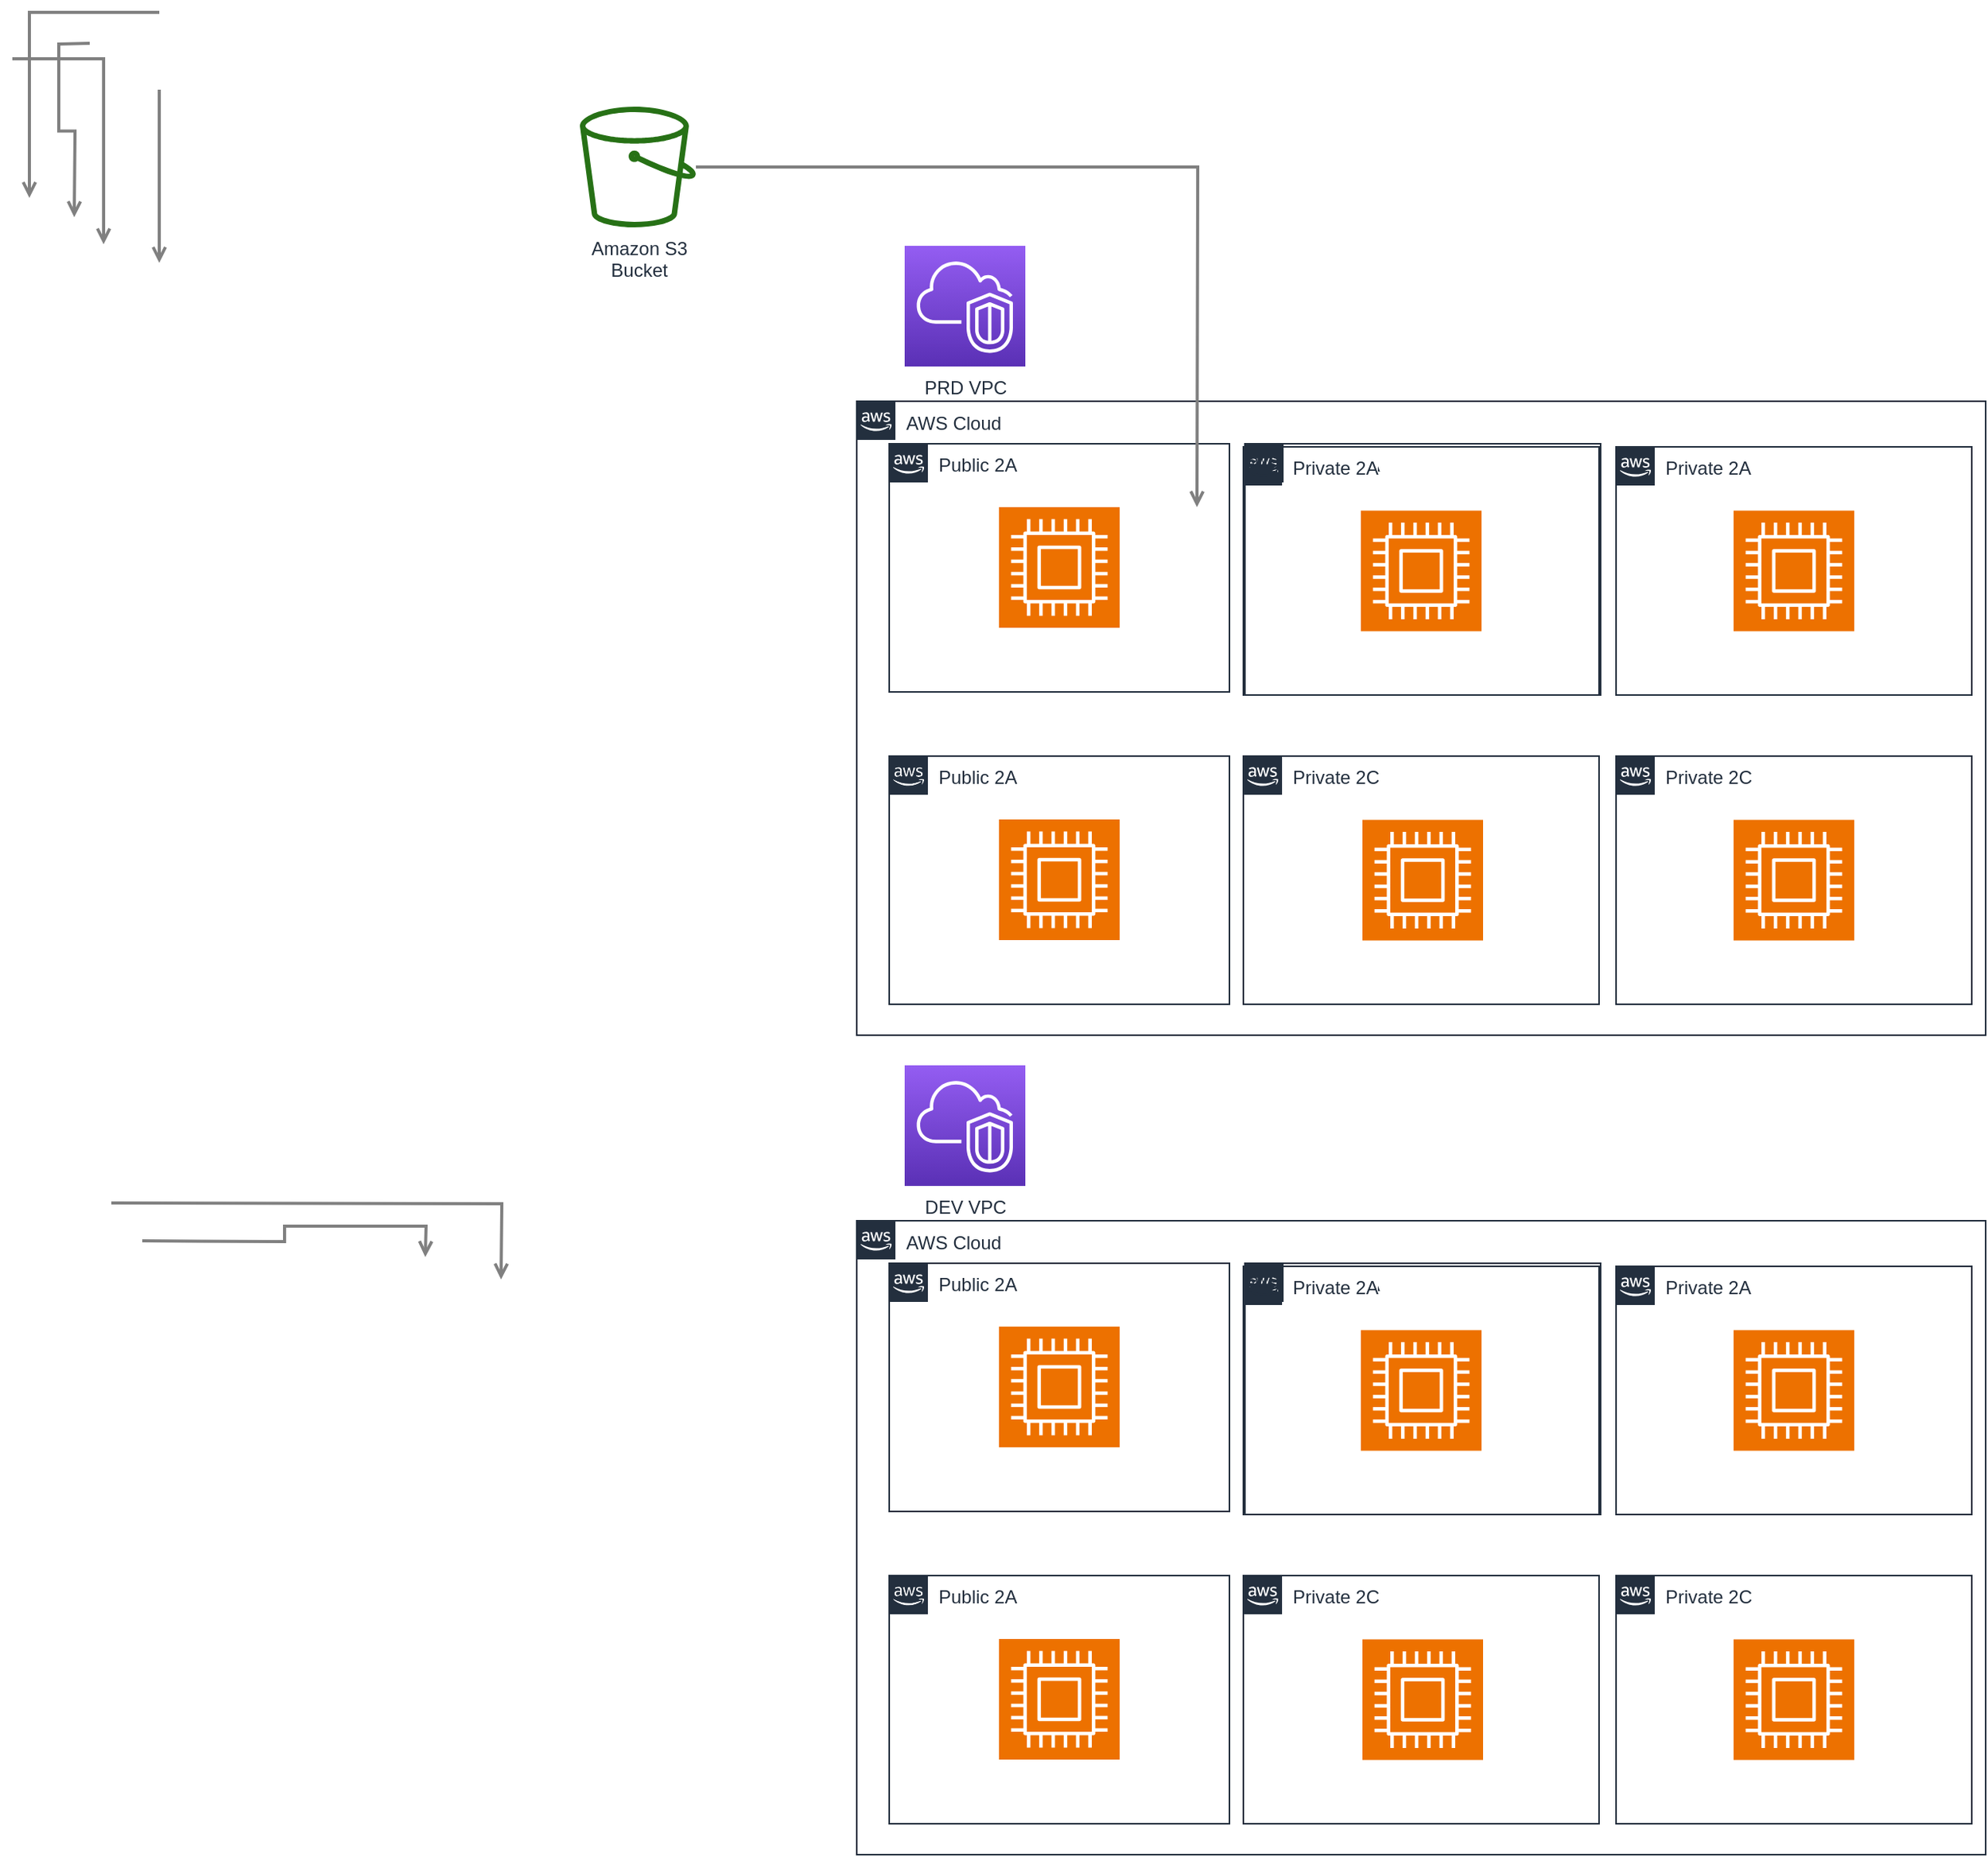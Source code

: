 <mxfile version="24.8.6">
  <diagram id="Ht1M8jgEwFfnCIfOTk4-" name="Page-1">
    <mxGraphModel dx="898" dy="2944" grid="1" gridSize="10" guides="1" tooltips="1" connect="1" arrows="1" fold="1" page="1" pageScale="1" pageWidth="1169" pageHeight="827" math="0" shadow="0">
      <root>
        <mxCell id="0" />
        <mxCell id="1" parent="0" />
        <mxCell id="UEzPUAAOIrF-is8g5C7q-175" value="AWS Cloud" style="points=[[0,0],[0.25,0],[0.5,0],[0.75,0],[1,0],[1,0.25],[1,0.5],[1,0.75],[1,1],[0.75,1],[0.5,1],[0.25,1],[0,1],[0,0.75],[0,0.5],[0,0.25]];outlineConnect=0;gradientColor=none;html=1;whiteSpace=wrap;fontSize=12;fontStyle=0;shape=mxgraph.aws4.group;grIcon=mxgraph.aws4.group_aws_cloud_alt;strokeColor=#232F3E;fillColor=none;verticalAlign=top;align=left;spacingLeft=30;fontColor=#232F3E;dashed=0;labelBackgroundColor=#ffffff;container=1;pointerEvents=0;collapsible=0;recursiveResize=0;" parent="1" vertex="1">
          <mxGeometry x="586" y="-1357.5" width="730" height="410" as="geometry" />
        </mxCell>
        <mxCell id="UEzPUAAOIrF-is8g5C7q-176" value="Public 2A" style="points=[[0,0],[0.25,0],[0.5,0],[0.75,0],[1,0],[1,0.25],[1,0.5],[1,0.75],[1,1],[0.75,1],[0.5,1],[0.25,1],[0,1],[0,0.75],[0,0.5],[0,0.25]];outlineConnect=0;gradientColor=none;html=1;whiteSpace=wrap;fontSize=12;fontStyle=0;shape=mxgraph.aws4.group;grIcon=mxgraph.aws4.group_aws_cloud_alt;strokeColor=#232F3E;fillColor=none;verticalAlign=top;align=left;spacingLeft=30;fontColor=#232F3E;dashed=0;labelBackgroundColor=#ffffff;container=1;pointerEvents=0;collapsible=0;recursiveResize=0;" parent="UEzPUAAOIrF-is8g5C7q-175" vertex="1">
          <mxGeometry x="21" y="27.5" width="220" height="160.5" as="geometry" />
        </mxCell>
        <mxCell id="sxGFlXzZ9FwV0MmhRmrx-39" value="" style="sketch=0;points=[[0,0,0],[0.25,0,0],[0.5,0,0],[0.75,0,0],[1,0,0],[0,1,0],[0.25,1,0],[0.5,1,0],[0.75,1,0],[1,1,0],[0,0.25,0],[0,0.5,0],[0,0.75,0],[1,0.25,0],[1,0.5,0],[1,0.75,0]];outlineConnect=0;fontColor=#232F3E;fillColor=#ED7100;strokeColor=#ffffff;dashed=0;verticalLabelPosition=bottom;verticalAlign=top;align=center;html=1;fontSize=12;fontStyle=0;aspect=fixed;shape=mxgraph.aws4.resourceIcon;resIcon=mxgraph.aws4.compute;" parent="UEzPUAAOIrF-is8g5C7q-176" vertex="1">
          <mxGeometry x="71" y="41" width="78" height="78" as="geometry" />
        </mxCell>
        <mxCell id="sxGFlXzZ9FwV0MmhRmrx-33" style="edgeStyle=orthogonalEdgeStyle;rounded=0;orthogonalLoop=1;jettySize=auto;html=1;exitX=0.5;exitY=1;exitDx=0;exitDy=0;" parent="UEzPUAAOIrF-is8g5C7q-175" source="UEzPUAAOIrF-is8g5C7q-176" target="UEzPUAAOIrF-is8g5C7q-176" edge="1">
          <mxGeometry relative="1" as="geometry" />
        </mxCell>
        <mxCell id="sxGFlXzZ9FwV0MmhRmrx-34" value="Public 2C" style="points=[[0,0],[0.25,0],[0.5,0],[0.75,0],[1,0],[1,0.25],[1,0.5],[1,0.75],[1,1],[0.75,1],[0.5,1],[0.25,1],[0,1],[0,0.75],[0,0.5],[0,0.25]];outlineConnect=0;gradientColor=none;html=1;whiteSpace=wrap;fontSize=12;fontStyle=0;shape=mxgraph.aws4.group;grIcon=mxgraph.aws4.group_aws_cloud_alt;strokeColor=#232F3E;fillColor=none;verticalAlign=top;align=left;spacingLeft=30;fontColor=#232F3E;dashed=0;labelBackgroundColor=#ffffff;container=1;pointerEvents=0;collapsible=0;recursiveResize=0;" parent="UEzPUAAOIrF-is8g5C7q-175" vertex="1">
          <mxGeometry x="21" y="229.5" width="220" height="160.5" as="geometry" />
        </mxCell>
        <mxCell id="sxGFlXzZ9FwV0MmhRmrx-40" value="Public 2A" style="points=[[0,0],[0.25,0],[0.5,0],[0.75,0],[1,0],[1,0.25],[1,0.5],[1,0.75],[1,1],[0.75,1],[0.5,1],[0.25,1],[0,1],[0,0.75],[0,0.5],[0,0.25]];outlineConnect=0;gradientColor=none;html=1;whiteSpace=wrap;fontSize=12;fontStyle=0;shape=mxgraph.aws4.group;grIcon=mxgraph.aws4.group_aws_cloud_alt;strokeColor=#232F3E;fillColor=none;verticalAlign=top;align=left;spacingLeft=30;fontColor=#232F3E;dashed=0;labelBackgroundColor=#ffffff;container=1;pointerEvents=0;collapsible=0;recursiveResize=0;" parent="sxGFlXzZ9FwV0MmhRmrx-34" vertex="1">
          <mxGeometry width="220" height="160.5" as="geometry" />
        </mxCell>
        <mxCell id="sxGFlXzZ9FwV0MmhRmrx-41" value="" style="sketch=0;points=[[0,0,0],[0.25,0,0],[0.5,0,0],[0.75,0,0],[1,0,0],[0,1,0],[0.25,1,0],[0.5,1,0],[0.75,1,0],[1,1,0],[0,0.25,0],[0,0.5,0],[0,0.75,0],[1,0.25,0],[1,0.5,0],[1,0.75,0]];outlineConnect=0;fontColor=#232F3E;fillColor=#ED7100;strokeColor=#ffffff;dashed=0;verticalLabelPosition=bottom;verticalAlign=top;align=center;html=1;fontSize=12;fontStyle=0;aspect=fixed;shape=mxgraph.aws4.resourceIcon;resIcon=mxgraph.aws4.compute;" parent="sxGFlXzZ9FwV0MmhRmrx-40" vertex="1">
          <mxGeometry x="71" y="41" width="78" height="78" as="geometry" />
        </mxCell>
        <mxCell id="UEzPUAAOIrF-is8g5C7q-185" value="Private 2A" style="points=[[0,0],[0.25,0],[0.5,0],[0.75,0],[1,0],[1,0.25],[1,0.5],[1,0.75],[1,1],[0.75,1],[0.5,1],[0.25,1],[0,1],[0,0.75],[0,0.5],[0,0.25]];outlineConnect=0;gradientColor=none;html=1;whiteSpace=wrap;fontSize=12;fontStyle=0;shape=mxgraph.aws4.group;grIcon=mxgraph.aws4.group_aws_cloud_alt;strokeColor=#232F3E;fillColor=none;verticalAlign=top;align=left;spacingLeft=30;fontColor=#232F3E;dashed=0;labelBackgroundColor=#ffffff;container=1;pointerEvents=0;collapsible=0;recursiveResize=0;" parent="UEzPUAAOIrF-is8g5C7q-175" vertex="1">
          <mxGeometry x="251" y="27.5" width="230" height="162.5" as="geometry" />
        </mxCell>
        <mxCell id="sxGFlXzZ9FwV0MmhRmrx-45" value="Private 2A" style="points=[[0,0],[0.25,0],[0.5,0],[0.75,0],[1,0],[1,0.25],[1,0.5],[1,0.75],[1,1],[0.75,1],[0.5,1],[0.25,1],[0,1],[0,0.75],[0,0.5],[0,0.25]];outlineConnect=0;gradientColor=none;html=1;whiteSpace=wrap;fontSize=12;fontStyle=0;shape=mxgraph.aws4.group;grIcon=mxgraph.aws4.group_aws_cloud_alt;strokeColor=#232F3E;fillColor=none;verticalAlign=top;align=left;spacingLeft=30;fontColor=#232F3E;dashed=0;labelBackgroundColor=#ffffff;container=1;pointerEvents=0;collapsible=0;recursiveResize=0;" parent="UEzPUAAOIrF-is8g5C7q-185" vertex="1">
          <mxGeometry x="-1" y="2" width="230" height="160.5" as="geometry" />
        </mxCell>
        <mxCell id="sxGFlXzZ9FwV0MmhRmrx-46" value="" style="sketch=0;points=[[0,0,0],[0.25,0,0],[0.5,0,0],[0.75,0,0],[1,0,0],[0,1,0],[0.25,1,0],[0.5,1,0],[0.75,1,0],[1,1,0],[0,0.25,0],[0,0.5,0],[0,0.75,0],[1,0.25,0],[1,0.5,0],[1,0.75,0]];outlineConnect=0;fontColor=#232F3E;fillColor=#ED7100;strokeColor=#ffffff;dashed=0;verticalLabelPosition=bottom;verticalAlign=top;align=center;html=1;fontSize=12;fontStyle=0;aspect=fixed;shape=mxgraph.aws4.resourceIcon;resIcon=mxgraph.aws4.compute;" parent="sxGFlXzZ9FwV0MmhRmrx-45" vertex="1">
          <mxGeometry x="76" y="41.25" width="78" height="78" as="geometry" />
        </mxCell>
        <mxCell id="sxGFlXzZ9FwV0MmhRmrx-35" value="Private 2C" style="points=[[0,0],[0.25,0],[0.5,0],[0.75,0],[1,0],[1,0.25],[1,0.5],[1,0.75],[1,1],[0.75,1],[0.5,1],[0.25,1],[0,1],[0,0.75],[0,0.5],[0,0.25]];outlineConnect=0;gradientColor=none;html=1;whiteSpace=wrap;fontSize=12;fontStyle=0;shape=mxgraph.aws4.group;grIcon=mxgraph.aws4.group_aws_cloud_alt;strokeColor=#232F3E;fillColor=none;verticalAlign=top;align=left;spacingLeft=30;fontColor=#232F3E;dashed=0;labelBackgroundColor=#ffffff;container=1;pointerEvents=0;collapsible=0;recursiveResize=0;" parent="UEzPUAAOIrF-is8g5C7q-175" vertex="1">
          <mxGeometry x="250" y="229.5" width="230" height="160.5" as="geometry" />
        </mxCell>
        <mxCell id="sxGFlXzZ9FwV0MmhRmrx-42" value="" style="sketch=0;points=[[0,0,0],[0.25,0,0],[0.5,0,0],[0.75,0,0],[1,0,0],[0,1,0],[0.25,1,0],[0.5,1,0],[0.75,1,0],[1,1,0],[0,0.25,0],[0,0.5,0],[0,0.75,0],[1,0.25,0],[1,0.5,0],[1,0.75,0]];outlineConnect=0;fontColor=#232F3E;fillColor=#ED7100;strokeColor=#ffffff;dashed=0;verticalLabelPosition=bottom;verticalAlign=top;align=center;html=1;fontSize=12;fontStyle=0;aspect=fixed;shape=mxgraph.aws4.resourceIcon;resIcon=mxgraph.aws4.compute;" parent="sxGFlXzZ9FwV0MmhRmrx-35" vertex="1">
          <mxGeometry x="77" y="41.25" width="78" height="78" as="geometry" />
        </mxCell>
        <mxCell id="sxGFlXzZ9FwV0MmhRmrx-37" value="Private 2C" style="points=[[0,0],[0.25,0],[0.5,0],[0.75,0],[1,0],[1,0.25],[1,0.5],[1,0.75],[1,1],[0.75,1],[0.5,1],[0.25,1],[0,1],[0,0.75],[0,0.5],[0,0.25]];outlineConnect=0;gradientColor=none;html=1;whiteSpace=wrap;fontSize=12;fontStyle=0;shape=mxgraph.aws4.group;grIcon=mxgraph.aws4.group_aws_cloud_alt;strokeColor=#232F3E;fillColor=none;verticalAlign=top;align=left;spacingLeft=30;fontColor=#232F3E;dashed=0;labelBackgroundColor=#ffffff;container=1;pointerEvents=0;collapsible=0;recursiveResize=0;" parent="UEzPUAAOIrF-is8g5C7q-175" vertex="1">
          <mxGeometry x="491" y="229.5" width="230" height="160.5" as="geometry" />
        </mxCell>
        <mxCell id="sxGFlXzZ9FwV0MmhRmrx-43" value="" style="sketch=0;points=[[0,0,0],[0.25,0,0],[0.5,0,0],[0.75,0,0],[1,0,0],[0,1,0],[0.25,1,0],[0.5,1,0],[0.75,1,0],[1,1,0],[0,0.25,0],[0,0.5,0],[0,0.75,0],[1,0.25,0],[1,0.5,0],[1,0.75,0]];outlineConnect=0;fontColor=#232F3E;fillColor=#ED7100;strokeColor=#ffffff;dashed=0;verticalLabelPosition=bottom;verticalAlign=top;align=center;html=1;fontSize=12;fontStyle=0;aspect=fixed;shape=mxgraph.aws4.resourceIcon;resIcon=mxgraph.aws4.compute;" parent="sxGFlXzZ9FwV0MmhRmrx-37" vertex="1">
          <mxGeometry x="76" y="41.25" width="78" height="78" as="geometry" />
        </mxCell>
        <mxCell id="UEzPUAAOIrF-is8g5C7q-186" value="Private 2A" style="points=[[0,0],[0.25,0],[0.5,0],[0.75,0],[1,0],[1,0.25],[1,0.5],[1,0.75],[1,1],[0.75,1],[0.5,1],[0.25,1],[0,1],[0,0.75],[0,0.5],[0,0.25]];outlineConnect=0;gradientColor=none;html=1;whiteSpace=wrap;fontSize=12;fontStyle=0;shape=mxgraph.aws4.group;grIcon=mxgraph.aws4.group_aws_cloud_alt;strokeColor=#232F3E;fillColor=none;verticalAlign=top;align=left;spacingLeft=30;fontColor=#232F3E;dashed=0;labelBackgroundColor=#ffffff;container=1;pointerEvents=0;collapsible=0;recursiveResize=0;" parent="UEzPUAAOIrF-is8g5C7q-175" vertex="1">
          <mxGeometry x="491" y="29.5" width="230" height="160.5" as="geometry" />
        </mxCell>
        <mxCell id="sxGFlXzZ9FwV0MmhRmrx-44" value="" style="sketch=0;points=[[0,0,0],[0.25,0,0],[0.5,0,0],[0.75,0,0],[1,0,0],[0,1,0],[0.25,1,0],[0.5,1,0],[0.75,1,0],[1,1,0],[0,0.25,0],[0,0.5,0],[0,0.75,0],[1,0.25,0],[1,0.5,0],[1,0.75,0]];outlineConnect=0;fontColor=#232F3E;fillColor=#ED7100;strokeColor=#ffffff;dashed=0;verticalLabelPosition=bottom;verticalAlign=top;align=center;html=1;fontSize=12;fontStyle=0;aspect=fixed;shape=mxgraph.aws4.resourceIcon;resIcon=mxgraph.aws4.compute;" parent="UEzPUAAOIrF-is8g5C7q-186" vertex="1">
          <mxGeometry x="76" y="41.25" width="78" height="78" as="geometry" />
        </mxCell>
        <mxCell id="sxGFlXzZ9FwV0MmhRmrx-36" style="edgeStyle=orthogonalEdgeStyle;rounded=0;orthogonalLoop=1;jettySize=auto;html=1;exitX=0.5;exitY=1;exitDx=0;exitDy=0;" parent="UEzPUAAOIrF-is8g5C7q-175" source="UEzPUAAOIrF-is8g5C7q-186" target="UEzPUAAOIrF-is8g5C7q-186" edge="1">
          <mxGeometry relative="1" as="geometry" />
        </mxCell>
        <mxCell id="UEzPUAAOIrF-is8g5C7q-195" style="edgeStyle=orthogonalEdgeStyle;rounded=0;orthogonalLoop=1;jettySize=auto;html=1;startArrow=none;startFill=0;endArrow=open;endFill=0;strokeColor=#808080;strokeWidth=2;" parent="1" source="UEzPUAAOIrF-is8g5C7q-177" edge="1">
          <mxGeometry relative="1" as="geometry">
            <mxPoint x="806" y="-1289" as="targetPoint" />
          </mxGeometry>
        </mxCell>
        <mxCell id="UEzPUAAOIrF-is8g5C7q-196" style="edgeStyle=orthogonalEdgeStyle;rounded=0;orthogonalLoop=1;jettySize=auto;html=1;startArrow=none;startFill=0;endArrow=open;endFill=0;strokeColor=#808080;strokeWidth=2;" parent="1" edge="1">
          <mxGeometry relative="1" as="geometry">
            <mxPoint x="124" y="-814.5" as="sourcePoint" />
            <mxPoint x="307" y="-804" as="targetPoint" />
          </mxGeometry>
        </mxCell>
        <mxCell id="UEzPUAAOIrF-is8g5C7q-198" style="edgeStyle=orthogonalEdgeStyle;rounded=0;orthogonalLoop=1;jettySize=auto;html=1;startArrow=none;startFill=0;endArrow=open;endFill=0;strokeColor=#808080;strokeWidth=2;" parent="1" edge="1">
          <mxGeometry relative="1" as="geometry">
            <Array as="points">
              <mxPoint x="51" y="-1608.5" />
            </Array>
            <mxPoint x="135" y="-1609" as="sourcePoint" />
            <mxPoint x="51" y="-1489" as="targetPoint" />
          </mxGeometry>
        </mxCell>
        <mxCell id="UEzPUAAOIrF-is8g5C7q-199" style="edgeStyle=orthogonalEdgeStyle;rounded=0;orthogonalLoop=1;jettySize=auto;html=1;startArrow=none;startFill=0;endArrow=open;endFill=0;strokeColor=#808080;strokeWidth=2;" parent="1" edge="1">
          <mxGeometry relative="1" as="geometry">
            <mxPoint x="90" y="-1589" as="sourcePoint" />
            <mxPoint x="80" y="-1476.5" as="targetPoint" />
          </mxGeometry>
        </mxCell>
        <mxCell id="UEzPUAAOIrF-is8g5C7q-200" style="edgeStyle=orthogonalEdgeStyle;rounded=0;orthogonalLoop=1;jettySize=auto;html=1;startArrow=none;startFill=0;endArrow=open;endFill=0;strokeColor=#808080;strokeWidth=2;" parent="1" edge="1">
          <mxGeometry relative="1" as="geometry">
            <Array as="points">
              <mxPoint x="99" y="-1579" />
            </Array>
            <mxPoint x="40" y="-1579" as="sourcePoint" />
            <mxPoint x="99" y="-1458.984" as="targetPoint" />
          </mxGeometry>
        </mxCell>
        <mxCell id="UEzPUAAOIrF-is8g5C7q-197" style="edgeStyle=orthogonalEdgeStyle;rounded=0;orthogonalLoop=1;jettySize=auto;html=1;startArrow=none;startFill=0;endArrow=open;endFill=0;strokeColor=#808080;strokeWidth=2;" parent="1" edge="1">
          <mxGeometry relative="1" as="geometry">
            <mxPoint x="104" y="-839" as="sourcePoint" />
            <mxPoint x="356" y="-789.5" as="targetPoint" />
          </mxGeometry>
        </mxCell>
        <mxCell id="UEzPUAAOIrF-is8g5C7q-201" style="edgeStyle=orthogonalEdgeStyle;rounded=0;orthogonalLoop=1;jettySize=auto;html=1;startArrow=none;startFill=0;endArrow=open;endFill=0;strokeColor=#808080;strokeWidth=2;" parent="1" edge="1">
          <mxGeometry relative="1" as="geometry">
            <mxPoint x="135" y="-1559" as="sourcePoint" />
            <mxPoint x="135" y="-1447" as="targetPoint" />
          </mxGeometry>
        </mxCell>
        <mxCell id="UEzPUAAOIrF-is8g5C7q-177" value="Amazon S3&lt;br&gt;Bucket&lt;br&gt;" style="outlineConnect=0;fontColor=#232F3E;gradientColor=none;fillColor=#277116;strokeColor=none;dashed=0;verticalLabelPosition=bottom;verticalAlign=top;align=center;html=1;fontSize=12;fontStyle=0;aspect=fixed;pointerEvents=1;shape=mxgraph.aws4.bucket;labelBackgroundColor=#ffffff;" parent="1" vertex="1">
          <mxGeometry x="407" y="-1548" width="75" height="78" as="geometry" />
        </mxCell>
        <mxCell id="UEzPUAAOIrF-is8g5C7q-188" value="PRD VPC" style="outlineConnect=0;fontColor=#232F3E;gradientColor=#945DF2;gradientDirection=north;fillColor=#5A30B5;strokeColor=#ffffff;dashed=0;verticalLabelPosition=bottom;verticalAlign=top;align=center;html=1;fontSize=12;fontStyle=0;aspect=fixed;shape=mxgraph.aws4.resourceIcon;resIcon=mxgraph.aws4.vpc;labelBackgroundColor=#ffffff;" parent="1" vertex="1">
          <mxGeometry x="617" y="-1458" width="78" height="78" as="geometry" />
        </mxCell>
        <mxCell id="sxGFlXzZ9FwV0MmhRmrx-47" value="AWS Cloud" style="points=[[0,0],[0.25,0],[0.5,0],[0.75,0],[1,0],[1,0.25],[1,0.5],[1,0.75],[1,1],[0.75,1],[0.5,1],[0.25,1],[0,1],[0,0.75],[0,0.5],[0,0.25]];outlineConnect=0;gradientColor=none;html=1;whiteSpace=wrap;fontSize=12;fontStyle=0;shape=mxgraph.aws4.group;grIcon=mxgraph.aws4.group_aws_cloud_alt;strokeColor=#232F3E;fillColor=none;verticalAlign=top;align=left;spacingLeft=30;fontColor=#232F3E;dashed=0;labelBackgroundColor=#ffffff;container=1;pointerEvents=0;collapsible=0;recursiveResize=0;" parent="1" vertex="1">
          <mxGeometry x="586" y="-827.5" width="730" height="410" as="geometry" />
        </mxCell>
        <mxCell id="sxGFlXzZ9FwV0MmhRmrx-48" value="Public 2A" style="points=[[0,0],[0.25,0],[0.5,0],[0.75,0],[1,0],[1,0.25],[1,0.5],[1,0.75],[1,1],[0.75,1],[0.5,1],[0.25,1],[0,1],[0,0.75],[0,0.5],[0,0.25]];outlineConnect=0;gradientColor=none;html=1;whiteSpace=wrap;fontSize=12;fontStyle=0;shape=mxgraph.aws4.group;grIcon=mxgraph.aws4.group_aws_cloud_alt;strokeColor=#232F3E;fillColor=none;verticalAlign=top;align=left;spacingLeft=30;fontColor=#232F3E;dashed=0;labelBackgroundColor=#ffffff;container=1;pointerEvents=0;collapsible=0;recursiveResize=0;" parent="sxGFlXzZ9FwV0MmhRmrx-47" vertex="1">
          <mxGeometry x="21" y="27.5" width="220" height="160.5" as="geometry" />
        </mxCell>
        <mxCell id="sxGFlXzZ9FwV0MmhRmrx-49" value="" style="sketch=0;points=[[0,0,0],[0.25,0,0],[0.5,0,0],[0.75,0,0],[1,0,0],[0,1,0],[0.25,1,0],[0.5,1,0],[0.75,1,0],[1,1,0],[0,0.25,0],[0,0.5,0],[0,0.75,0],[1,0.25,0],[1,0.5,0],[1,0.75,0]];outlineConnect=0;fontColor=#232F3E;fillColor=#ED7100;strokeColor=#ffffff;dashed=0;verticalLabelPosition=bottom;verticalAlign=top;align=center;html=1;fontSize=12;fontStyle=0;aspect=fixed;shape=mxgraph.aws4.resourceIcon;resIcon=mxgraph.aws4.compute;" parent="sxGFlXzZ9FwV0MmhRmrx-48" vertex="1">
          <mxGeometry x="71" y="41" width="78" height="78" as="geometry" />
        </mxCell>
        <mxCell id="sxGFlXzZ9FwV0MmhRmrx-50" style="edgeStyle=orthogonalEdgeStyle;rounded=0;orthogonalLoop=1;jettySize=auto;html=1;exitX=0.5;exitY=1;exitDx=0;exitDy=0;" parent="sxGFlXzZ9FwV0MmhRmrx-47" source="sxGFlXzZ9FwV0MmhRmrx-48" target="sxGFlXzZ9FwV0MmhRmrx-48" edge="1">
          <mxGeometry relative="1" as="geometry" />
        </mxCell>
        <mxCell id="sxGFlXzZ9FwV0MmhRmrx-51" value="Public 2C" style="points=[[0,0],[0.25,0],[0.5,0],[0.75,0],[1,0],[1,0.25],[1,0.5],[1,0.75],[1,1],[0.75,1],[0.5,1],[0.25,1],[0,1],[0,0.75],[0,0.5],[0,0.25]];outlineConnect=0;gradientColor=none;html=1;whiteSpace=wrap;fontSize=12;fontStyle=0;shape=mxgraph.aws4.group;grIcon=mxgraph.aws4.group_aws_cloud_alt;strokeColor=#232F3E;fillColor=none;verticalAlign=top;align=left;spacingLeft=30;fontColor=#232F3E;dashed=0;labelBackgroundColor=#ffffff;container=1;pointerEvents=0;collapsible=0;recursiveResize=0;" parent="sxGFlXzZ9FwV0MmhRmrx-47" vertex="1">
          <mxGeometry x="21" y="229.5" width="220" height="160.5" as="geometry" />
        </mxCell>
        <mxCell id="sxGFlXzZ9FwV0MmhRmrx-52" value="Public 2A" style="points=[[0,0],[0.25,0],[0.5,0],[0.75,0],[1,0],[1,0.25],[1,0.5],[1,0.75],[1,1],[0.75,1],[0.5,1],[0.25,1],[0,1],[0,0.75],[0,0.5],[0,0.25]];outlineConnect=0;gradientColor=none;html=1;whiteSpace=wrap;fontSize=12;fontStyle=0;shape=mxgraph.aws4.group;grIcon=mxgraph.aws4.group_aws_cloud_alt;strokeColor=#232F3E;fillColor=none;verticalAlign=top;align=left;spacingLeft=30;fontColor=#232F3E;dashed=0;labelBackgroundColor=#ffffff;container=1;pointerEvents=0;collapsible=0;recursiveResize=0;" parent="sxGFlXzZ9FwV0MmhRmrx-51" vertex="1">
          <mxGeometry width="220" height="160.5" as="geometry" />
        </mxCell>
        <mxCell id="sxGFlXzZ9FwV0MmhRmrx-53" value="" style="sketch=0;points=[[0,0,0],[0.25,0,0],[0.5,0,0],[0.75,0,0],[1,0,0],[0,1,0],[0.25,1,0],[0.5,1,0],[0.75,1,0],[1,1,0],[0,0.25,0],[0,0.5,0],[0,0.75,0],[1,0.25,0],[1,0.5,0],[1,0.75,0]];outlineConnect=0;fontColor=#232F3E;fillColor=#ED7100;strokeColor=#ffffff;dashed=0;verticalLabelPosition=bottom;verticalAlign=top;align=center;html=1;fontSize=12;fontStyle=0;aspect=fixed;shape=mxgraph.aws4.resourceIcon;resIcon=mxgraph.aws4.compute;" parent="sxGFlXzZ9FwV0MmhRmrx-52" vertex="1">
          <mxGeometry x="71" y="41" width="78" height="78" as="geometry" />
        </mxCell>
        <mxCell id="sxGFlXzZ9FwV0MmhRmrx-54" value="Private 2A" style="points=[[0,0],[0.25,0],[0.5,0],[0.75,0],[1,0],[1,0.25],[1,0.5],[1,0.75],[1,1],[0.75,1],[0.5,1],[0.25,1],[0,1],[0,0.75],[0,0.5],[0,0.25]];outlineConnect=0;gradientColor=none;html=1;whiteSpace=wrap;fontSize=12;fontStyle=0;shape=mxgraph.aws4.group;grIcon=mxgraph.aws4.group_aws_cloud_alt;strokeColor=#232F3E;fillColor=none;verticalAlign=top;align=left;spacingLeft=30;fontColor=#232F3E;dashed=0;labelBackgroundColor=#ffffff;container=1;pointerEvents=0;collapsible=0;recursiveResize=0;" parent="sxGFlXzZ9FwV0MmhRmrx-47" vertex="1">
          <mxGeometry x="251" y="27.5" width="230" height="162.5" as="geometry" />
        </mxCell>
        <mxCell id="sxGFlXzZ9FwV0MmhRmrx-55" value="Private 2A" style="points=[[0,0],[0.25,0],[0.5,0],[0.75,0],[1,0],[1,0.25],[1,0.5],[1,0.75],[1,1],[0.75,1],[0.5,1],[0.25,1],[0,1],[0,0.75],[0,0.5],[0,0.25]];outlineConnect=0;gradientColor=none;html=1;whiteSpace=wrap;fontSize=12;fontStyle=0;shape=mxgraph.aws4.group;grIcon=mxgraph.aws4.group_aws_cloud_alt;strokeColor=#232F3E;fillColor=none;verticalAlign=top;align=left;spacingLeft=30;fontColor=#232F3E;dashed=0;labelBackgroundColor=#ffffff;container=1;pointerEvents=0;collapsible=0;recursiveResize=0;" parent="sxGFlXzZ9FwV0MmhRmrx-54" vertex="1">
          <mxGeometry x="-1" y="2" width="230" height="160.5" as="geometry" />
        </mxCell>
        <mxCell id="sxGFlXzZ9FwV0MmhRmrx-56" value="" style="sketch=0;points=[[0,0,0],[0.25,0,0],[0.5,0,0],[0.75,0,0],[1,0,0],[0,1,0],[0.25,1,0],[0.5,1,0],[0.75,1,0],[1,1,0],[0,0.25,0],[0,0.5,0],[0,0.75,0],[1,0.25,0],[1,0.5,0],[1,0.75,0]];outlineConnect=0;fontColor=#232F3E;fillColor=#ED7100;strokeColor=#ffffff;dashed=0;verticalLabelPosition=bottom;verticalAlign=top;align=center;html=1;fontSize=12;fontStyle=0;aspect=fixed;shape=mxgraph.aws4.resourceIcon;resIcon=mxgraph.aws4.compute;" parent="sxGFlXzZ9FwV0MmhRmrx-55" vertex="1">
          <mxGeometry x="76" y="41.25" width="78" height="78" as="geometry" />
        </mxCell>
        <mxCell id="sxGFlXzZ9FwV0MmhRmrx-57" value="Private 2C" style="points=[[0,0],[0.25,0],[0.5,0],[0.75,0],[1,0],[1,0.25],[1,0.5],[1,0.75],[1,1],[0.75,1],[0.5,1],[0.25,1],[0,1],[0,0.75],[0,0.5],[0,0.25]];outlineConnect=0;gradientColor=none;html=1;whiteSpace=wrap;fontSize=12;fontStyle=0;shape=mxgraph.aws4.group;grIcon=mxgraph.aws4.group_aws_cloud_alt;strokeColor=#232F3E;fillColor=none;verticalAlign=top;align=left;spacingLeft=30;fontColor=#232F3E;dashed=0;labelBackgroundColor=#ffffff;container=1;pointerEvents=0;collapsible=0;recursiveResize=0;" parent="sxGFlXzZ9FwV0MmhRmrx-47" vertex="1">
          <mxGeometry x="250" y="229.5" width="230" height="160.5" as="geometry" />
        </mxCell>
        <mxCell id="sxGFlXzZ9FwV0MmhRmrx-58" value="" style="sketch=0;points=[[0,0,0],[0.25,0,0],[0.5,0,0],[0.75,0,0],[1,0,0],[0,1,0],[0.25,1,0],[0.5,1,0],[0.75,1,0],[1,1,0],[0,0.25,0],[0,0.5,0],[0,0.75,0],[1,0.25,0],[1,0.5,0],[1,0.75,0]];outlineConnect=0;fontColor=#232F3E;fillColor=#ED7100;strokeColor=#ffffff;dashed=0;verticalLabelPosition=bottom;verticalAlign=top;align=center;html=1;fontSize=12;fontStyle=0;aspect=fixed;shape=mxgraph.aws4.resourceIcon;resIcon=mxgraph.aws4.compute;" parent="sxGFlXzZ9FwV0MmhRmrx-57" vertex="1">
          <mxGeometry x="77" y="41.25" width="78" height="78" as="geometry" />
        </mxCell>
        <mxCell id="sxGFlXzZ9FwV0MmhRmrx-59" value="Private 2C" style="points=[[0,0],[0.25,0],[0.5,0],[0.75,0],[1,0],[1,0.25],[1,0.5],[1,0.75],[1,1],[0.75,1],[0.5,1],[0.25,1],[0,1],[0,0.75],[0,0.5],[0,0.25]];outlineConnect=0;gradientColor=none;html=1;whiteSpace=wrap;fontSize=12;fontStyle=0;shape=mxgraph.aws4.group;grIcon=mxgraph.aws4.group_aws_cloud_alt;strokeColor=#232F3E;fillColor=none;verticalAlign=top;align=left;spacingLeft=30;fontColor=#232F3E;dashed=0;labelBackgroundColor=#ffffff;container=1;pointerEvents=0;collapsible=0;recursiveResize=0;" parent="sxGFlXzZ9FwV0MmhRmrx-47" vertex="1">
          <mxGeometry x="491" y="229.5" width="230" height="160.5" as="geometry" />
        </mxCell>
        <mxCell id="sxGFlXzZ9FwV0MmhRmrx-60" value="" style="sketch=0;points=[[0,0,0],[0.25,0,0],[0.5,0,0],[0.75,0,0],[1,0,0],[0,1,0],[0.25,1,0],[0.5,1,0],[0.75,1,0],[1,1,0],[0,0.25,0],[0,0.5,0],[0,0.75,0],[1,0.25,0],[1,0.5,0],[1,0.75,0]];outlineConnect=0;fontColor=#232F3E;fillColor=#ED7100;strokeColor=#ffffff;dashed=0;verticalLabelPosition=bottom;verticalAlign=top;align=center;html=1;fontSize=12;fontStyle=0;aspect=fixed;shape=mxgraph.aws4.resourceIcon;resIcon=mxgraph.aws4.compute;" parent="sxGFlXzZ9FwV0MmhRmrx-59" vertex="1">
          <mxGeometry x="76" y="41.25" width="78" height="78" as="geometry" />
        </mxCell>
        <mxCell id="sxGFlXzZ9FwV0MmhRmrx-61" value="Private 2A" style="points=[[0,0],[0.25,0],[0.5,0],[0.75,0],[1,0],[1,0.25],[1,0.5],[1,0.75],[1,1],[0.75,1],[0.5,1],[0.25,1],[0,1],[0,0.75],[0,0.5],[0,0.25]];outlineConnect=0;gradientColor=none;html=1;whiteSpace=wrap;fontSize=12;fontStyle=0;shape=mxgraph.aws4.group;grIcon=mxgraph.aws4.group_aws_cloud_alt;strokeColor=#232F3E;fillColor=none;verticalAlign=top;align=left;spacingLeft=30;fontColor=#232F3E;dashed=0;labelBackgroundColor=#ffffff;container=1;pointerEvents=0;collapsible=0;recursiveResize=0;" parent="sxGFlXzZ9FwV0MmhRmrx-47" vertex="1">
          <mxGeometry x="491" y="29.5" width="230" height="160.5" as="geometry" />
        </mxCell>
        <mxCell id="sxGFlXzZ9FwV0MmhRmrx-62" value="" style="sketch=0;points=[[0,0,0],[0.25,0,0],[0.5,0,0],[0.75,0,0],[1,0,0],[0,1,0],[0.25,1,0],[0.5,1,0],[0.75,1,0],[1,1,0],[0,0.25,0],[0,0.5,0],[0,0.75,0],[1,0.25,0],[1,0.5,0],[1,0.75,0]];outlineConnect=0;fontColor=#232F3E;fillColor=#ED7100;strokeColor=#ffffff;dashed=0;verticalLabelPosition=bottom;verticalAlign=top;align=center;html=1;fontSize=12;fontStyle=0;aspect=fixed;shape=mxgraph.aws4.resourceIcon;resIcon=mxgraph.aws4.compute;" parent="sxGFlXzZ9FwV0MmhRmrx-61" vertex="1">
          <mxGeometry x="76" y="41.25" width="78" height="78" as="geometry" />
        </mxCell>
        <mxCell id="sxGFlXzZ9FwV0MmhRmrx-63" style="edgeStyle=orthogonalEdgeStyle;rounded=0;orthogonalLoop=1;jettySize=auto;html=1;exitX=0.5;exitY=1;exitDx=0;exitDy=0;" parent="sxGFlXzZ9FwV0MmhRmrx-47" source="sxGFlXzZ9FwV0MmhRmrx-61" target="sxGFlXzZ9FwV0MmhRmrx-61" edge="1">
          <mxGeometry relative="1" as="geometry" />
        </mxCell>
        <mxCell id="sxGFlXzZ9FwV0MmhRmrx-64" value="DEV VPC" style="outlineConnect=0;fontColor=#232F3E;gradientColor=#945DF2;gradientDirection=north;fillColor=#5A30B5;strokeColor=#ffffff;dashed=0;verticalLabelPosition=bottom;verticalAlign=top;align=center;html=1;fontSize=12;fontStyle=0;aspect=fixed;shape=mxgraph.aws4.resourceIcon;resIcon=mxgraph.aws4.vpc;labelBackgroundColor=#ffffff;" parent="1" vertex="1">
          <mxGeometry x="617" y="-928" width="78" height="78" as="geometry" />
        </mxCell>
      </root>
    </mxGraphModel>
  </diagram>
</mxfile>
